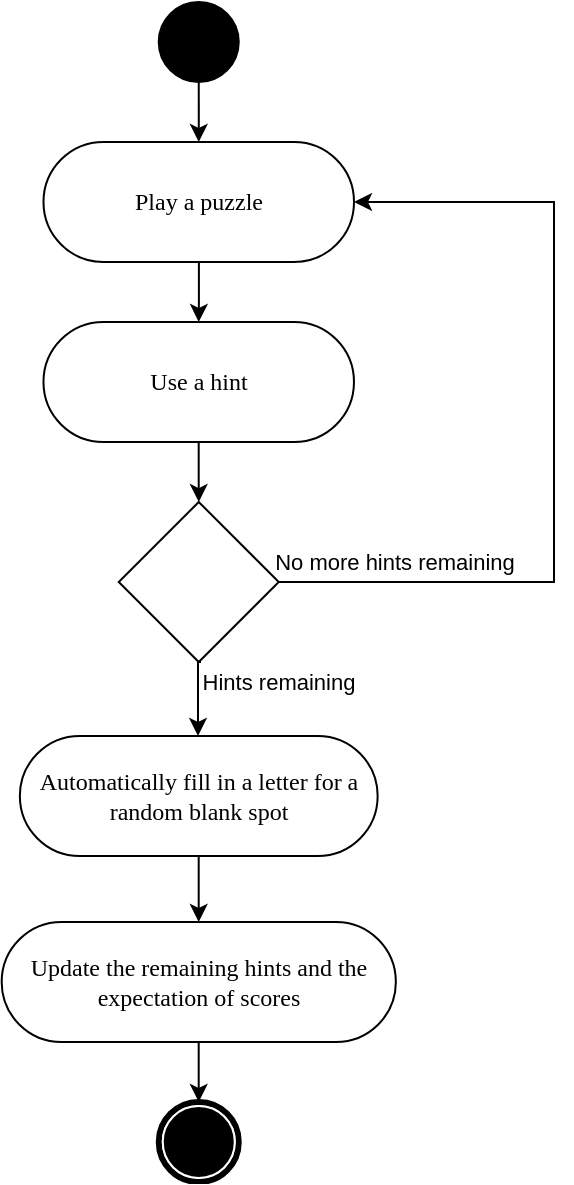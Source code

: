 <mxfile version="23.1.2" type="github">
  <diagram name="第 1 页" id="_rum_Qx3C-pl_39SnO8p">
    <mxGraphModel dx="988" dy="3021" grid="1" gridSize="10" guides="1" tooltips="1" connect="1" arrows="1" fold="1" page="1" pageScale="1" pageWidth="291" pageHeight="413" math="0" shadow="0">
      <root>
        <mxCell id="0" />
        <mxCell id="1" parent="0" />
        <mxCell id="ku7iXRXvoYRYUrVBcZmR-2" value="" style="edgeStyle=orthogonalEdgeStyle;rounded=0;orthogonalLoop=1;jettySize=auto;html=1;" parent="1" source="W63FELmV4LjoxZOhi6UZ-2" target="ku7iXRXvoYRYUrVBcZmR-1" edge="1">
          <mxGeometry relative="1" as="geometry" />
        </mxCell>
        <mxCell id="W63FELmV4LjoxZOhi6UZ-2" value="Automatically fill in a letter for a random blank spot" style="rounded=1;whiteSpace=wrap;html=1;shadow=0;comic=0;labelBackgroundColor=none;strokeWidth=1;fontFamily=Verdana;fontSize=12;align=center;arcSize=50;" parent="1" vertex="1">
          <mxGeometry x="272.93" y="-1813" width="178.89" height="60" as="geometry" />
        </mxCell>
        <mxCell id="W63FELmV4LjoxZOhi6UZ-3" value="" style="edgeStyle=orthogonalEdgeStyle;rounded=0;orthogonalLoop=1;jettySize=auto;html=1;entryX=0.5;entryY=0;entryDx=0;entryDy=0;" parent="1" source="W63FELmV4LjoxZOhi6UZ-4" target="W63FELmV4LjoxZOhi6UZ-9" edge="1">
          <mxGeometry relative="1" as="geometry">
            <mxPoint x="342.25" y="-1930" as="targetPoint" />
          </mxGeometry>
        </mxCell>
        <mxCell id="W63FELmV4LjoxZOhi6UZ-4" value="" style="ellipse;whiteSpace=wrap;html=1;rounded=0;shadow=0;comic=0;labelBackgroundColor=none;strokeWidth=1;fillColor=#000000;fontFamily=Verdana;fontSize=12;align=center;" parent="1" vertex="1">
          <mxGeometry x="342.37" y="-2180" width="40" height="40" as="geometry" />
        </mxCell>
        <mxCell id="W63FELmV4LjoxZOhi6UZ-7" value="" style="shape=mxgraph.bpmn.shape;html=1;verticalLabelPosition=bottom;labelBackgroundColor=#ffffff;verticalAlign=top;perimeter=ellipsePerimeter;outline=end;symbol=terminate;rounded=0;shadow=0;comic=0;strokeWidth=1;fontFamily=Verdana;fontSize=12;align=center;" parent="1" vertex="1">
          <mxGeometry x="342.38" y="-1630" width="40" height="40" as="geometry" />
        </mxCell>
        <mxCell id="W63FELmV4LjoxZOhi6UZ-17" value="" style="edgeStyle=orthogonalEdgeStyle;rounded=0;orthogonalLoop=1;jettySize=auto;html=1;" parent="1" source="W63FELmV4LjoxZOhi6UZ-9" target="W63FELmV4LjoxZOhi6UZ-16" edge="1">
          <mxGeometry relative="1" as="geometry" />
        </mxCell>
        <mxCell id="W63FELmV4LjoxZOhi6UZ-9" value="Play a puzzle" style="rounded=1;whiteSpace=wrap;html=1;shadow=0;comic=0;labelBackgroundColor=none;strokeWidth=1;fontFamily=Verdana;fontSize=12;align=center;arcSize=50;" parent="1" vertex="1">
          <mxGeometry x="284.75" y="-2110" width="155.25" height="60" as="geometry" />
        </mxCell>
        <mxCell id="W63FELmV4LjoxZOhi6UZ-10" value="" style="edgeStyle=orthogonalEdgeStyle;rounded=0;orthogonalLoop=1;jettySize=auto;html=1;" parent="1" target="W63FELmV4LjoxZOhi6UZ-2" edge="1">
          <mxGeometry relative="1" as="geometry">
            <mxPoint x="362" y="-1890" as="sourcePoint" />
            <Array as="points">
              <mxPoint x="363" y="-1890" />
              <mxPoint x="363" y="-1850" />
              <mxPoint x="362" y="-1850" />
            </Array>
          </mxGeometry>
        </mxCell>
        <mxCell id="W63FELmV4LjoxZOhi6UZ-22" value="Hints remaining" style="edgeLabel;html=1;align=center;verticalAlign=middle;resizable=0;points=[];" parent="W63FELmV4LjoxZOhi6UZ-10" vertex="1" connectable="0">
          <mxGeometry x="0.317" y="2" relative="1" as="geometry">
            <mxPoint x="38" as="offset" />
          </mxGeometry>
        </mxCell>
        <mxCell id="W63FELmV4LjoxZOhi6UZ-20" value="" style="edgeStyle=orthogonalEdgeStyle;rounded=0;orthogonalLoop=1;jettySize=auto;html=1;entryX=1;entryY=0.5;entryDx=0;entryDy=0;" parent="1" source="W63FELmV4LjoxZOhi6UZ-13" target="W63FELmV4LjoxZOhi6UZ-9" edge="1">
          <mxGeometry relative="1" as="geometry">
            <mxPoint x="482.38" y="-1890" as="targetPoint" />
            <Array as="points">
              <mxPoint x="540" y="-1890" />
              <mxPoint x="540" y="-2080" />
            </Array>
          </mxGeometry>
        </mxCell>
        <mxCell id="W63FELmV4LjoxZOhi6UZ-21" value="No more hints remaining" style="edgeLabel;html=1;align=center;verticalAlign=middle;resizable=0;points=[];" parent="W63FELmV4LjoxZOhi6UZ-20" vertex="1" connectable="0">
          <mxGeometry x="-0.734" y="-3" relative="1" as="geometry">
            <mxPoint y="-13" as="offset" />
          </mxGeometry>
        </mxCell>
        <mxCell id="W63FELmV4LjoxZOhi6UZ-13" value="" style="rhombus;whiteSpace=wrap;html=1;" parent="1" vertex="1">
          <mxGeometry x="322.38" y="-1930" width="80" height="80" as="geometry" />
        </mxCell>
        <mxCell id="W63FELmV4LjoxZOhi6UZ-18" value="" style="edgeStyle=orthogonalEdgeStyle;rounded=0;orthogonalLoop=1;jettySize=auto;html=1;" parent="1" source="W63FELmV4LjoxZOhi6UZ-16" target="W63FELmV4LjoxZOhi6UZ-13" edge="1">
          <mxGeometry relative="1" as="geometry" />
        </mxCell>
        <mxCell id="W63FELmV4LjoxZOhi6UZ-16" value="Use a hint" style="rounded=1;whiteSpace=wrap;html=1;shadow=0;comic=0;labelBackgroundColor=none;strokeWidth=1;fontFamily=Verdana;fontSize=12;align=center;arcSize=50;" parent="1" vertex="1">
          <mxGeometry x="284.74" y="-2020" width="155.25" height="60" as="geometry" />
        </mxCell>
        <mxCell id="ku7iXRXvoYRYUrVBcZmR-3" value="" style="edgeStyle=orthogonalEdgeStyle;rounded=0;orthogonalLoop=1;jettySize=auto;html=1;" parent="1" source="ku7iXRXvoYRYUrVBcZmR-1" target="W63FELmV4LjoxZOhi6UZ-7" edge="1">
          <mxGeometry relative="1" as="geometry" />
        </mxCell>
        <mxCell id="ku7iXRXvoYRYUrVBcZmR-1" value="Update the remaining hints and the expectation of scores" style="rounded=1;whiteSpace=wrap;html=1;shadow=0;comic=0;labelBackgroundColor=none;strokeWidth=1;fontFamily=Verdana;fontSize=12;align=center;arcSize=50;" parent="1" vertex="1">
          <mxGeometry x="263.84" y="-1720" width="197.08" height="60" as="geometry" />
        </mxCell>
      </root>
    </mxGraphModel>
  </diagram>
</mxfile>
